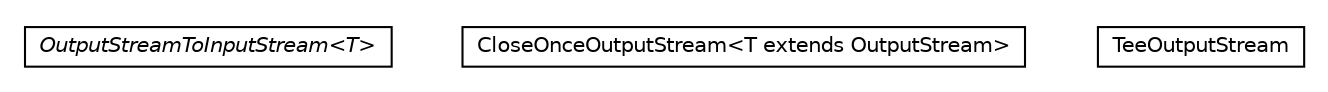 #!/usr/local/bin/dot
#
# Class diagram 
# Generated by UMLGraph version 5.1 (http://www.umlgraph.org/)
#

digraph G {
	edge [fontname="Helvetica",fontsize=10,labelfontname="Helvetica",labelfontsize=10];
	node [fontname="Helvetica",fontsize=10,shape=plaintext];
	nodesep=0.25;
	ranksep=0.5;
	// com.gc.iotools.stream.os.OutputStreamToInputStream<T>
	c382 [label=<<table title="com.gc.iotools.stream.os.OutputStreamToInputStream" border="0" cellborder="1" cellspacing="0" cellpadding="2" port="p" href="./OutputStreamToInputStream.html">
		<tr><td><table border="0" cellspacing="0" cellpadding="1">
<tr><td align="center" balign="center"><font face="Helvetica-Oblique"> OutputStreamToInputStream&lt;T&gt; </font></td></tr>
		</table></td></tr>
		</table>>, fontname="Helvetica", fontcolor="black", fontsize=10.0];
	// com.gc.iotools.stream.os.CloseOnceOutputStream<T extends java.io.OutputStream>
	c383 [label=<<table title="com.gc.iotools.stream.os.CloseOnceOutputStream" border="0" cellborder="1" cellspacing="0" cellpadding="2" port="p" href="./CloseOnceOutputStream.html">
		<tr><td><table border="0" cellspacing="0" cellpadding="1">
<tr><td align="center" balign="center"> CloseOnceOutputStream&lt;T extends OutputStream&gt; </td></tr>
		</table></td></tr>
		</table>>, fontname="Helvetica", fontcolor="black", fontsize=10.0];
	// com.gc.iotools.stream.os.TeeOutputStream
	c384 [label=<<table title="com.gc.iotools.stream.os.TeeOutputStream" border="0" cellborder="1" cellspacing="0" cellpadding="2" port="p" href="./TeeOutputStream.html">
		<tr><td><table border="0" cellspacing="0" cellpadding="1">
<tr><td align="center" balign="center"> TeeOutputStream </td></tr>
		</table></td></tr>
		</table>>, fontname="Helvetica", fontcolor="black", fontsize=10.0];
}


